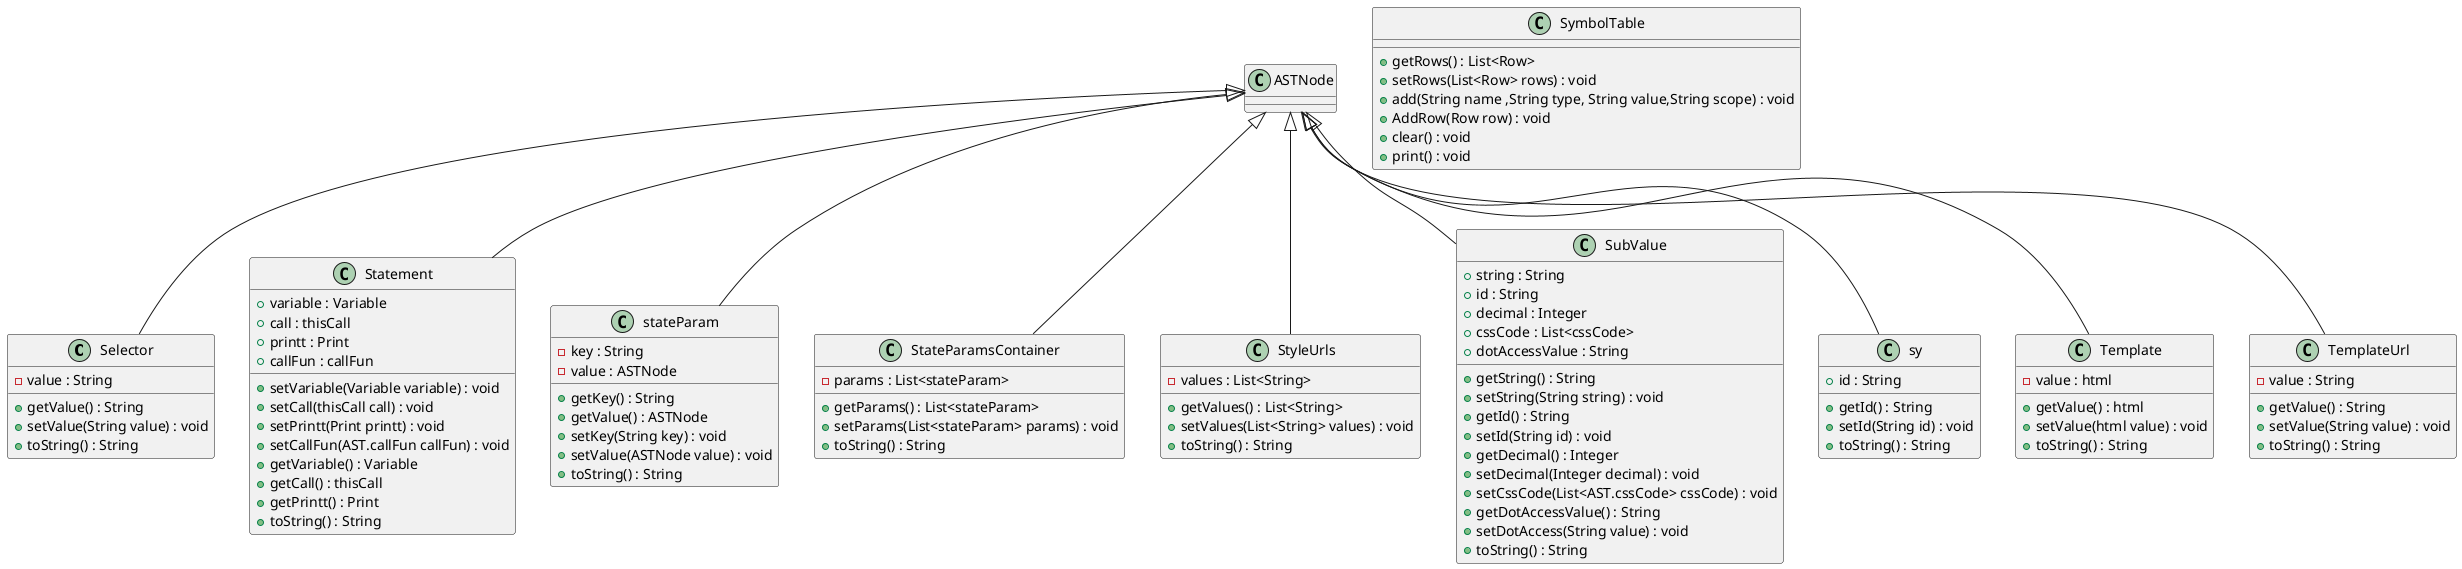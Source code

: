 @startuml
class Selector {
    - value : String
    + getValue() : String
    + setValue(String value) : void
    + toString() : String
}
ASTNode <|-- Selector
class Statement {
    + variable : Variable
    + call : thisCall
    + printt : Print
    + callFun : callFun
    + setVariable(Variable variable) : void
    + setCall(thisCall call) : void
    + setPrintt(Print printt) : void
    + setCallFun(AST.callFun callFun) : void
    + getVariable() : Variable
    + getCall() : thisCall
    + getPrintt() : Print
    + toString() : String
}
ASTNode <|-- Statement
class stateParam {
    - key : String
    - value : ASTNode
    + getKey() : String
    + getValue() : ASTNode
    + setKey(String key) : void
    + setValue(ASTNode value) : void
    + toString() : String
}
ASTNode <|-- stateParam
class StateParamsContainer {
    - params : List<stateParam>
    + getParams() : List<stateParam>
    + setParams(List<stateParam> params) : void
    + toString() : String
}
ASTNode <|-- StateParamsContainer
class StyleUrls {
    - values : List<String>
    + getValues() : List<String>
    + setValues(List<String> values) : void
    + toString() : String
}
ASTNode <|-- StyleUrls
class SubValue {
    + string : String
    + id : String
    + decimal : Integer
    + cssCode : List<cssCode>
    + dotAccessValue : String
    + getString() : String
    + setString(String string) : void
    + getId() : String
    + setId(String id) : void
    + getDecimal() : Integer
    + setDecimal(Integer decimal) : void
    + setCssCode(List<AST.cssCode> cssCode) : void
    + getDotAccessValue() : String
    + setDotAccess(String value) : void
    + toString() : String
}
ASTNode <|-- SubValue
class sy {
    + id : String
    + getId() : String
    + setId(String id) : void
    + toString() : String
}
ASTNode <|-- sy
class SymbolTable {
    + getRows() : List<Row>
    + setRows(List<Row> rows) : void
    + add(String name ,String type, String value,String scope) : void
    + AddRow(Row row) : void
    + clear() : void
    + print() : void
}
class Template {
    - value : html
    + getValue() : html
    + setValue(html value) : void
    + toString() : String
}
ASTNode <|-- Template
class TemplateUrl {
    - value : String
    + getValue() : String
    + setValue(String value) : void
    + toString() : String
}
ASTNode <|-- TemplateUrl
@enduml
